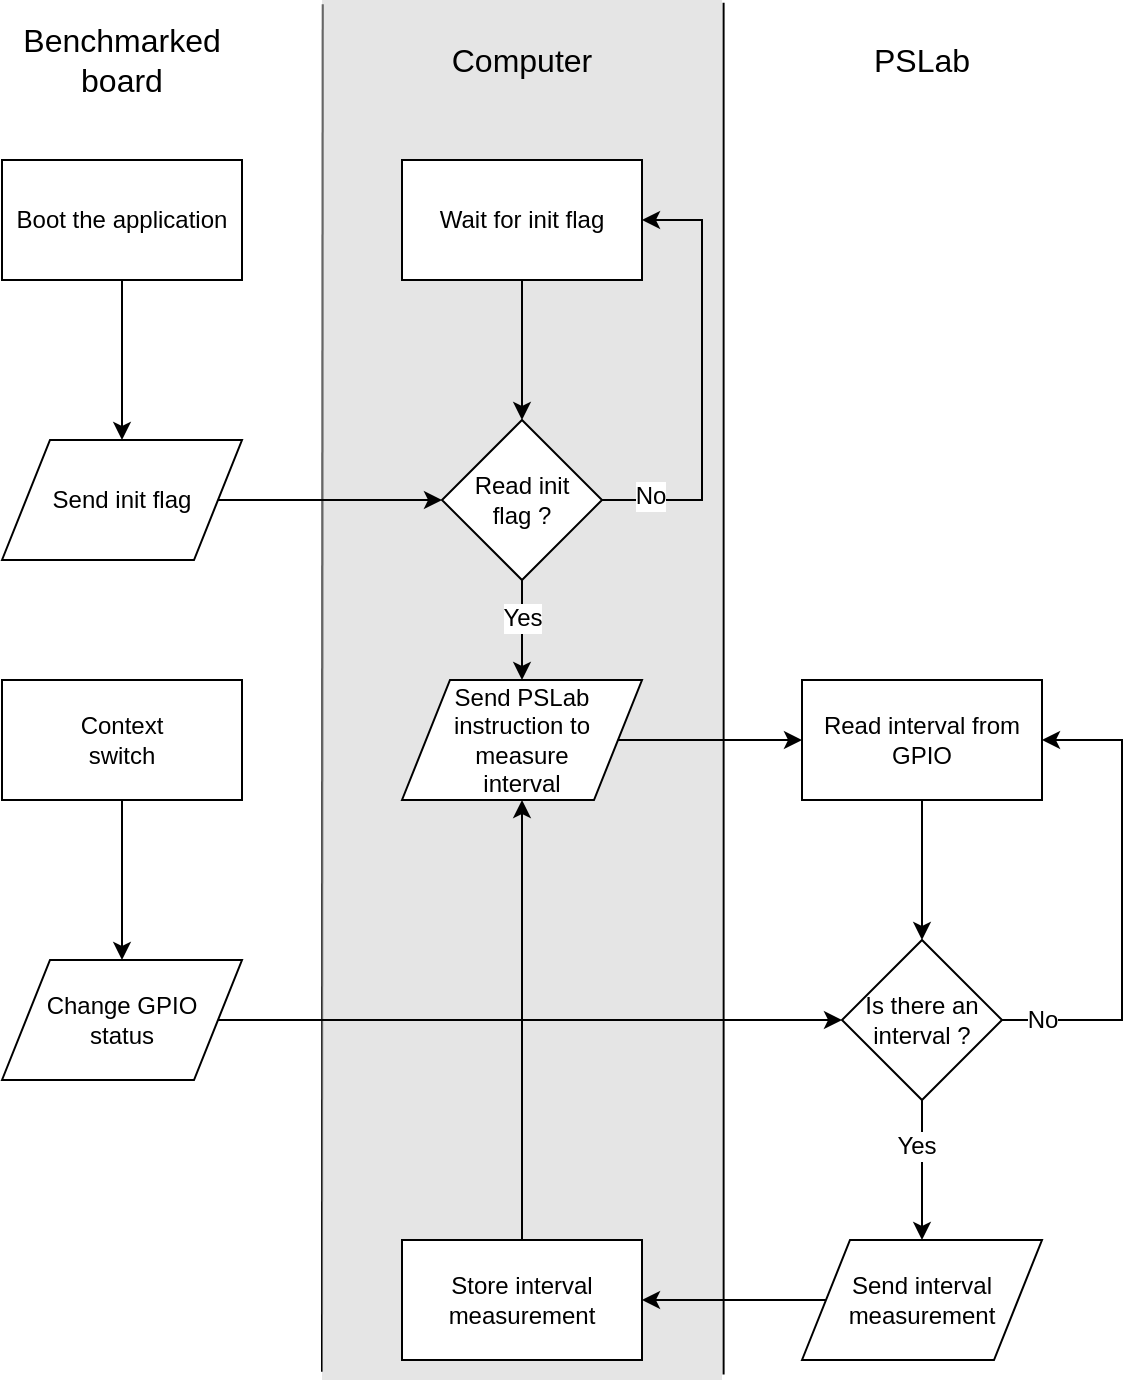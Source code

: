 <mxfile version="10.6.8" type="device"><diagram id="bnYKAVVGPPNZKaP_Vsoc" name="Page-1"><mxGraphModel dx="1534" dy="831" grid="1" gridSize="10" guides="1" tooltips="1" connect="1" arrows="1" fold="1" page="1" pageScale="1" pageWidth="827" pageHeight="1169" math="0" shadow="0"><root><mxCell id="0"/><mxCell id="1" parent="0"/><mxCell id="IGT-A76k_njSJlBAgZ7O-20" value="" style="endArrow=none;html=1;fontSize=14;entryX=0.002;entryY=0.003;entryDx=0;entryDy=0;entryPerimeter=0;exitX=0;exitY=0.994;exitDx=0;exitDy=0;exitPerimeter=0;" parent="1" source="IGT-A76k_njSJlBAgZ7O-19" target="IGT-A76k_njSJlBAgZ7O-19" edge="1"><mxGeometry width="50" height="50" relative="1" as="geometry"><mxPoint x="360" y="403" as="sourcePoint"/><mxPoint x="330" y="30" as="targetPoint"/></mxGeometry></mxCell><mxCell id="IGT-A76k_njSJlBAgZ7O-19" value="" style="rounded=0;whiteSpace=wrap;html=1;fontSize=14;strokeColor=none;fillColor=#CCCCCC;opacity=50;" parent="1" vertex="1"><mxGeometry x="360" y="70" width="200" height="690" as="geometry"/></mxCell><mxCell id="IGT-A76k_njSJlBAgZ7O-4" value="" style="edgeStyle=orthogonalEdgeStyle;rounded=0;orthogonalLoop=1;jettySize=auto;html=1;entryX=0;entryY=0.5;entryDx=0;entryDy=0;exitX=1;exitY=0.5;exitDx=0;exitDy=0;" parent="1" source="6Qup4Tkc45gUvHWpq_bc-8" target="6Qup4Tkc45gUvHWpq_bc-2" edge="1"><mxGeometry relative="1" as="geometry"><mxPoint x="320" y="180.143" as="sourcePoint"/></mxGeometry></mxCell><mxCell id="IGT-A76k_njSJlBAgZ7O-6" value="" style="edgeStyle=orthogonalEdgeStyle;rounded=0;orthogonalLoop=1;jettySize=auto;html=1;exitX=1;exitY=0.5;exitDx=0;exitDy=0;" parent="1" source="6Qup4Tkc45gUvHWpq_bc-10" target="IGT-A76k_njSJlBAgZ7O-5" edge="1"><mxGeometry relative="1" as="geometry"><mxPoint x="520" y="440" as="sourcePoint"/></mxGeometry></mxCell><mxCell id="IGT-A76k_njSJlBAgZ7O-8" value="" style="edgeStyle=orthogonalEdgeStyle;rounded=0;orthogonalLoop=1;jettySize=auto;html=1;entryX=0.5;entryY=0;entryDx=0;entryDy=0;" parent="1" source="IGT-A76k_njSJlBAgZ7O-5" target="IGT-A76k_njSJlBAgZ7O-9" edge="1"><mxGeometry relative="1" as="geometry"><mxPoint x="660" y="550" as="targetPoint"/></mxGeometry></mxCell><mxCell id="IGT-A76k_njSJlBAgZ7O-5" value="Read interval from GPIO" style="rounded=0;whiteSpace=wrap;html=1;" parent="1" vertex="1"><mxGeometry x="600" y="410" width="120" height="60" as="geometry"/></mxCell><mxCell id="6Qup4Tkc45gUvHWpq_bc-12" style="edgeStyle=orthogonalEdgeStyle;rounded=0;orthogonalLoop=1;jettySize=auto;html=1;exitX=1;exitY=0.5;exitDx=0;exitDy=0;entryX=1;entryY=0.5;entryDx=0;entryDy=0;" edge="1" parent="1" source="IGT-A76k_njSJlBAgZ7O-9" target="IGT-A76k_njSJlBAgZ7O-5"><mxGeometry relative="1" as="geometry"><Array as="points"><mxPoint x="760" y="580"/><mxPoint x="760" y="440"/></Array></mxGeometry></mxCell><mxCell id="6Qup4Tkc45gUvHWpq_bc-13" value="No" style="text;html=1;resizable=0;points=[];align=center;verticalAlign=middle;labelBackgroundColor=#ffffff;" vertex="1" connectable="0" parent="6Qup4Tkc45gUvHWpq_bc-12"><mxGeometry x="-0.639" y="-2" relative="1" as="geometry"><mxPoint x="-23.5" y="-2" as="offset"/></mxGeometry></mxCell><mxCell id="IGT-A76k_njSJlBAgZ7O-9" value="Is there an interval ?" style="rhombus;whiteSpace=wrap;html=1;" parent="1" vertex="1"><mxGeometry x="620" y="540" width="80" height="80" as="geometry"/></mxCell><mxCell id="IGT-A76k_njSJlBAgZ7O-12" value="Store interval measurement" style="rounded=0;whiteSpace=wrap;html=1;" parent="1" vertex="1"><mxGeometry x="400" y="690" width="120" height="60" as="geometry"/></mxCell><mxCell id="IGT-A76k_njSJlBAgZ7O-13" value="" style="endArrow=classic;html=1;exitX=0.5;exitY=1;exitDx=0;exitDy=0;entryX=0.5;entryY=0;entryDx=0;entryDy=0;" parent="1" source="IGT-A76k_njSJlBAgZ7O-9" target="6Qup4Tkc45gUvHWpq_bc-14" edge="1"><mxGeometry width="50" height="50" relative="1" as="geometry"><mxPoint x="550" y="840" as="sourcePoint"/><mxPoint x="600" y="790" as="targetPoint"/></mxGeometry></mxCell><mxCell id="IGT-A76k_njSJlBAgZ7O-14" value="Yes" style="text;html=1;resizable=0;points=[];align=center;verticalAlign=middle;labelBackgroundColor=#ffffff;" parent="IGT-A76k_njSJlBAgZ7O-13" vertex="1" connectable="0"><mxGeometry x="-0.34" y="-3" relative="1" as="geometry"><mxPoint as="offset"/></mxGeometry></mxCell><mxCell id="IGT-A76k_njSJlBAgZ7O-15" value="" style="endArrow=classic;html=1;entryX=0.5;entryY=1;entryDx=0;entryDy=0;exitX=0.5;exitY=0;exitDx=0;exitDy=0;" parent="1" source="IGT-A76k_njSJlBAgZ7O-12" edge="1"><mxGeometry width="50" height="50" relative="1" as="geometry"><mxPoint x="350" y="560" as="sourcePoint"/><mxPoint x="460" y="470" as="targetPoint"/></mxGeometry></mxCell><mxCell id="IGT-A76k_njSJlBAgZ7O-16" value="Benchmarked board" style="text;html=1;strokeColor=none;fillColor=none;align=center;verticalAlign=middle;whiteSpace=wrap;rounded=0;fontSize=16;" parent="1" vertex="1"><mxGeometry x="240" y="90" width="40" height="20" as="geometry"/></mxCell><mxCell id="IGT-A76k_njSJlBAgZ7O-17" value="Computer" style="text;html=1;strokeColor=none;fillColor=none;align=center;verticalAlign=middle;whiteSpace=wrap;rounded=0;fontSize=16;" parent="1" vertex="1"><mxGeometry x="440" y="90" width="40" height="20" as="geometry"/></mxCell><mxCell id="IGT-A76k_njSJlBAgZ7O-18" value="PSLab" style="text;html=1;strokeColor=none;fillColor=none;align=center;verticalAlign=middle;whiteSpace=wrap;rounded=0;fontSize=16;" parent="1" vertex="1"><mxGeometry x="640" y="90" width="40" height="20" as="geometry"/></mxCell><mxCell id="IGT-A76k_njSJlBAgZ7O-21" value="" style="endArrow=none;html=1;fontSize=14;entryX=1.004;entryY=0.002;entryDx=0;entryDy=0;entryPerimeter=0;exitX=1.004;exitY=0.996;exitDx=0;exitDy=0;exitPerimeter=0;" parent="1" source="IGT-A76k_njSJlBAgZ7O-19" target="IGT-A76k_njSJlBAgZ7O-19" edge="1"><mxGeometry width="50" height="50" relative="1" as="geometry"><mxPoint x="559.529" y="397.353" as="sourcePoint"/><mxPoint x="560.706" y="20.882" as="targetPoint"/></mxGeometry></mxCell><mxCell id="IGT-A76k_njSJlBAgZ7O-26" value="" style="endArrow=classic;html=1;fontSize=14;exitX=1;exitY=0.5;exitDx=0;exitDy=0;entryX=0;entryY=0.5;entryDx=0;entryDy=0;" parent="1" source="6Qup4Tkc45gUvHWpq_bc-9" target="IGT-A76k_njSJlBAgZ7O-9" edge="1"><mxGeometry width="50" height="50" relative="1" as="geometry"><mxPoint x="319.952" y="580.143" as="sourcePoint"/><mxPoint x="380" y="550" as="targetPoint"/></mxGeometry></mxCell><mxCell id="6Qup4Tkc45gUvHWpq_bc-1" value="Wait for init flag" style="rounded=0;whiteSpace=wrap;html=1;" vertex="1" parent="1"><mxGeometry x="400" y="150" width="120" height="60" as="geometry"/></mxCell><mxCell id="6Qup4Tkc45gUvHWpq_bc-4" style="edgeStyle=orthogonalEdgeStyle;rounded=0;orthogonalLoop=1;jettySize=auto;html=1;exitX=0.5;exitY=1;exitDx=0;exitDy=0;entryX=0.5;entryY=0;entryDx=0;entryDy=0;" edge="1" parent="1" source="6Qup4Tkc45gUvHWpq_bc-2" target="6Qup4Tkc45gUvHWpq_bc-10"><mxGeometry relative="1" as="geometry"><mxPoint x="460" y="410" as="targetPoint"/></mxGeometry></mxCell><mxCell id="6Qup4Tkc45gUvHWpq_bc-6" value="Yes" style="text;html=1;resizable=0;points=[];align=center;verticalAlign=middle;labelBackgroundColor=#ffffff;" vertex="1" connectable="0" parent="6Qup4Tkc45gUvHWpq_bc-4"><mxGeometry x="-0.692" relative="1" as="geometry"><mxPoint y="11" as="offset"/></mxGeometry></mxCell><mxCell id="6Qup4Tkc45gUvHWpq_bc-5" style="edgeStyle=orthogonalEdgeStyle;rounded=0;orthogonalLoop=1;jettySize=auto;html=1;exitX=1;exitY=0.5;exitDx=0;exitDy=0;entryX=1;entryY=0.5;entryDx=0;entryDy=0;" edge="1" parent="1" source="6Qup4Tkc45gUvHWpq_bc-2" target="6Qup4Tkc45gUvHWpq_bc-1"><mxGeometry relative="1" as="geometry"><Array as="points"><mxPoint x="550" y="320"/><mxPoint x="550" y="180"/></Array></mxGeometry></mxCell><mxCell id="6Qup4Tkc45gUvHWpq_bc-7" value="No" style="text;html=1;resizable=0;points=[];align=center;verticalAlign=middle;labelBackgroundColor=#ffffff;" vertex="1" connectable="0" parent="6Qup4Tkc45gUvHWpq_bc-5"><mxGeometry x="-0.82" y="-1" relative="1" as="geometry"><mxPoint x="4" y="-3" as="offset"/></mxGeometry></mxCell><mxCell id="6Qup4Tkc45gUvHWpq_bc-2" value="&lt;div&gt;Read init &lt;br&gt;&lt;/div&gt;&lt;div&gt;flag ?&lt;/div&gt;" style="rhombus;whiteSpace=wrap;html=1;" vertex="1" parent="1"><mxGeometry x="420" y="280" width="80" height="80" as="geometry"/></mxCell><mxCell id="6Qup4Tkc45gUvHWpq_bc-3" value="" style="edgeStyle=orthogonalEdgeStyle;rounded=0;orthogonalLoop=1;jettySize=auto;html=1;entryX=0.5;entryY=0;entryDx=0;entryDy=0;" edge="1" source="6Qup4Tkc45gUvHWpq_bc-1" target="6Qup4Tkc45gUvHWpq_bc-2" parent="1"><mxGeometry relative="1" as="geometry"><mxPoint x="460" y="150" as="targetPoint"/></mxGeometry></mxCell><mxCell id="6Qup4Tkc45gUvHWpq_bc-8" value="Send init flag" style="shape=parallelogram;perimeter=parallelogramPerimeter;whiteSpace=wrap;html=1;" vertex="1" parent="1"><mxGeometry x="200" y="290" width="120" height="60" as="geometry"/></mxCell><mxCell id="6Qup4Tkc45gUvHWpq_bc-9" value="&lt;div&gt;Change GPIO &lt;br&gt;&lt;/div&gt;&lt;div&gt;status&lt;/div&gt;" style="shape=parallelogram;perimeter=parallelogramPerimeter;whiteSpace=wrap;html=1;" vertex="1" parent="1"><mxGeometry x="200" y="550" width="120" height="60" as="geometry"/></mxCell><mxCell id="6Qup4Tkc45gUvHWpq_bc-10" value="&lt;div&gt;Send PSLab instruction to measure &lt;br&gt;&lt;/div&gt;&lt;div&gt;interval&lt;/div&gt;" style="shape=parallelogram;perimeter=parallelogramPerimeter;whiteSpace=wrap;html=1;" vertex="1" parent="1"><mxGeometry x="400" y="410" width="120" height="60" as="geometry"/></mxCell><mxCell id="6Qup4Tkc45gUvHWpq_bc-15" style="edgeStyle=orthogonalEdgeStyle;rounded=0;orthogonalLoop=1;jettySize=auto;html=1;exitX=0;exitY=0.5;exitDx=0;exitDy=0;" edge="1" parent="1" source="6Qup4Tkc45gUvHWpq_bc-14" target="IGT-A76k_njSJlBAgZ7O-12"><mxGeometry relative="1" as="geometry"/></mxCell><mxCell id="6Qup4Tkc45gUvHWpq_bc-14" value="&lt;div&gt;Send interval&lt;/div&gt;&lt;div&gt;measurement&lt;br&gt;&lt;/div&gt;" style="shape=parallelogram;perimeter=parallelogramPerimeter;whiteSpace=wrap;html=1;" vertex="1" parent="1"><mxGeometry x="600" y="690" width="120" height="60" as="geometry"/></mxCell><mxCell id="6Qup4Tkc45gUvHWpq_bc-17" style="edgeStyle=orthogonalEdgeStyle;rounded=0;orthogonalLoop=1;jettySize=auto;html=1;exitX=0.5;exitY=1;exitDx=0;exitDy=0;entryX=0.5;entryY=0;entryDx=0;entryDy=0;" edge="1" parent="1" source="6Qup4Tkc45gUvHWpq_bc-16" target="6Qup4Tkc45gUvHWpq_bc-8"><mxGeometry relative="1" as="geometry"/></mxCell><mxCell id="6Qup4Tkc45gUvHWpq_bc-16" value="Boot the application" style="rounded=0;whiteSpace=wrap;html=1;" vertex="1" parent="1"><mxGeometry x="200" y="150" width="120" height="60" as="geometry"/></mxCell><mxCell id="6Qup4Tkc45gUvHWpq_bc-19" style="edgeStyle=orthogonalEdgeStyle;rounded=0;orthogonalLoop=1;jettySize=auto;html=1;exitX=0.5;exitY=1;exitDx=0;exitDy=0;entryX=0.5;entryY=0;entryDx=0;entryDy=0;" edge="1" parent="1" source="6Qup4Tkc45gUvHWpq_bc-18" target="6Qup4Tkc45gUvHWpq_bc-9"><mxGeometry relative="1" as="geometry"/></mxCell><mxCell id="6Qup4Tkc45gUvHWpq_bc-18" value="&lt;div&gt;Context&lt;/div&gt;&lt;div&gt;switch&lt;br&gt;&lt;/div&gt;" style="rounded=0;whiteSpace=wrap;html=1;" vertex="1" parent="1"><mxGeometry x="200" y="410" width="120" height="60" as="geometry"/></mxCell></root></mxGraphModel></diagram></mxfile>